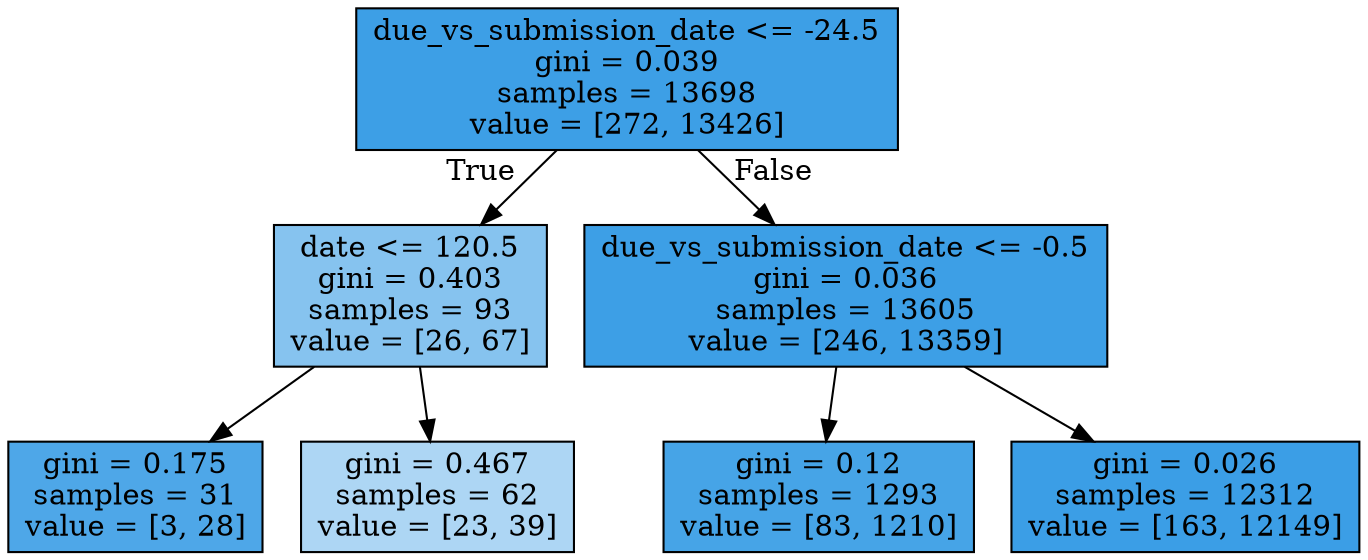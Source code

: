 digraph Tree {
node [shape=box, style="filled", color="black"] ;
0 [label="due_vs_submission_date <= -24.5\ngini = 0.039\nsamples = 13698\nvalue = [272, 13426]", fillcolor="#399de5fa"] ;
1 [label="date <= 120.5\ngini = 0.403\nsamples = 93\nvalue = [26, 67]", fillcolor="#399de59c"] ;
0 -> 1 [labeldistance=2.5, labelangle=45, headlabel="True"] ;
2 [label="gini = 0.175\nsamples = 31\nvalue = [3, 28]", fillcolor="#399de5e4"] ;
1 -> 2 ;
3 [label="gini = 0.467\nsamples = 62\nvalue = [23, 39]", fillcolor="#399de569"] ;
1 -> 3 ;
4 [label="due_vs_submission_date <= -0.5\ngini = 0.036\nsamples = 13605\nvalue = [246, 13359]", fillcolor="#399de5fa"] ;
0 -> 4 [labeldistance=2.5, labelangle=-45, headlabel="False"] ;
5 [label="gini = 0.12\nsamples = 1293\nvalue = [83, 1210]", fillcolor="#399de5ee"] ;
4 -> 5 ;
6 [label="gini = 0.026\nsamples = 12312\nvalue = [163, 12149]", fillcolor="#399de5fc"] ;
4 -> 6 ;
}